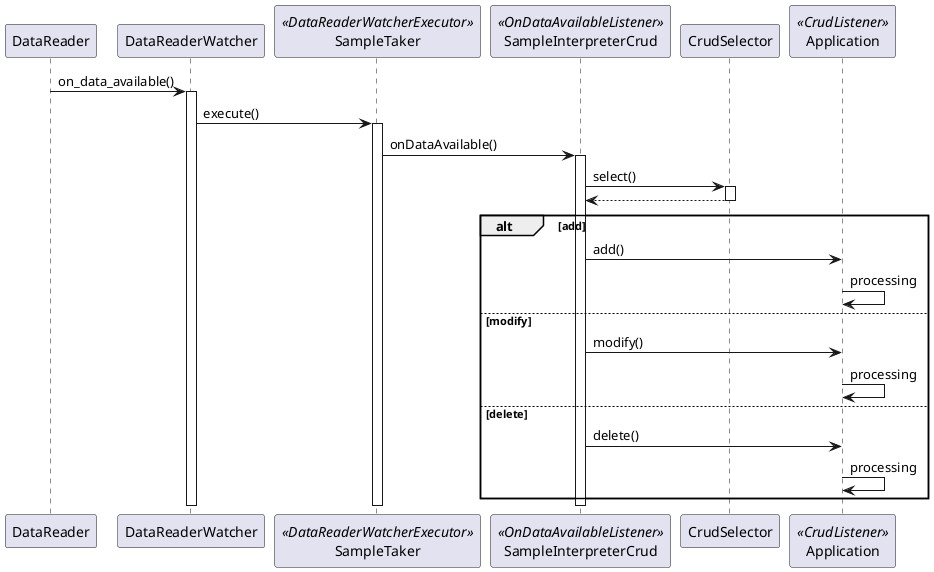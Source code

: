 @startuml

participant DataReader
participant DataReaderWatcher
participant SampleTaker <<DataReaderWatcherExecutor>>
participant SampleInterpreterCrud <<OnDataAvailableListener>>
participant CrudSelector
participant Application <<CrudListener>>

DataReader -> DataReaderWatcher : on_data_available()
activate DataReaderWatcher

DataReaderWatcher -> SampleTaker : execute()
activate SampleTaker

SampleTaker -> SampleInterpreterCrud : onDataAvailable()
activate SampleInterpreterCrud

SampleInterpreterCrud -> CrudSelector : select()
activate CrudSelector
return
deactivate CrudSelector

alt add
	SampleInterpreterCrud -> Application : add()
    Application -> Application : processing
else modify
	SampleInterpreterCrud -> Application : modify()
    Application -> Application : processing
else delete
	SampleInterpreterCrud -> Application : delete()
    Application -> Application : processing
end

deactivate SampleInterpreterCrud
deactivate SampleTaker
deactivate DataReaderWatcher

@enduml
